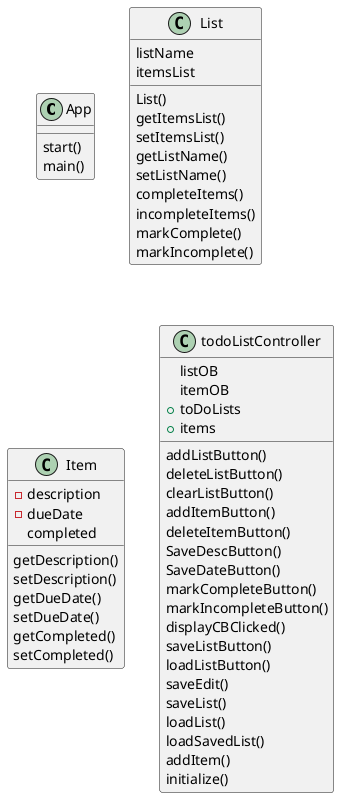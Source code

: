 @startuml

class App{
start()
main()
}
class List{
listName
itemsList
List()
getItemsList()
setItemsList()
getListName()
setListName()
completeItems()
incompleteItems()
markComplete()
markIncomplete()
}
class Item{
-description
-dueDate
completed
getDescription()
setDescription()
getDueDate()
setDueDate()
getCompleted()
setCompleted()
}
class todoListController{
listOB
itemOB
+toDoLists
+items
addListButton()
deleteListButton()
clearListButton()
addItemButton()
deleteItemButton()
SaveDescButton()
SaveDateButton()
markCompleteButton()
markIncompleteButton()
displayCBClicked()
saveListButton()
loadListButton()
saveEdit()
saveList()
loadList()
loadSavedList()
addItem()
initialize()
}

@enduml